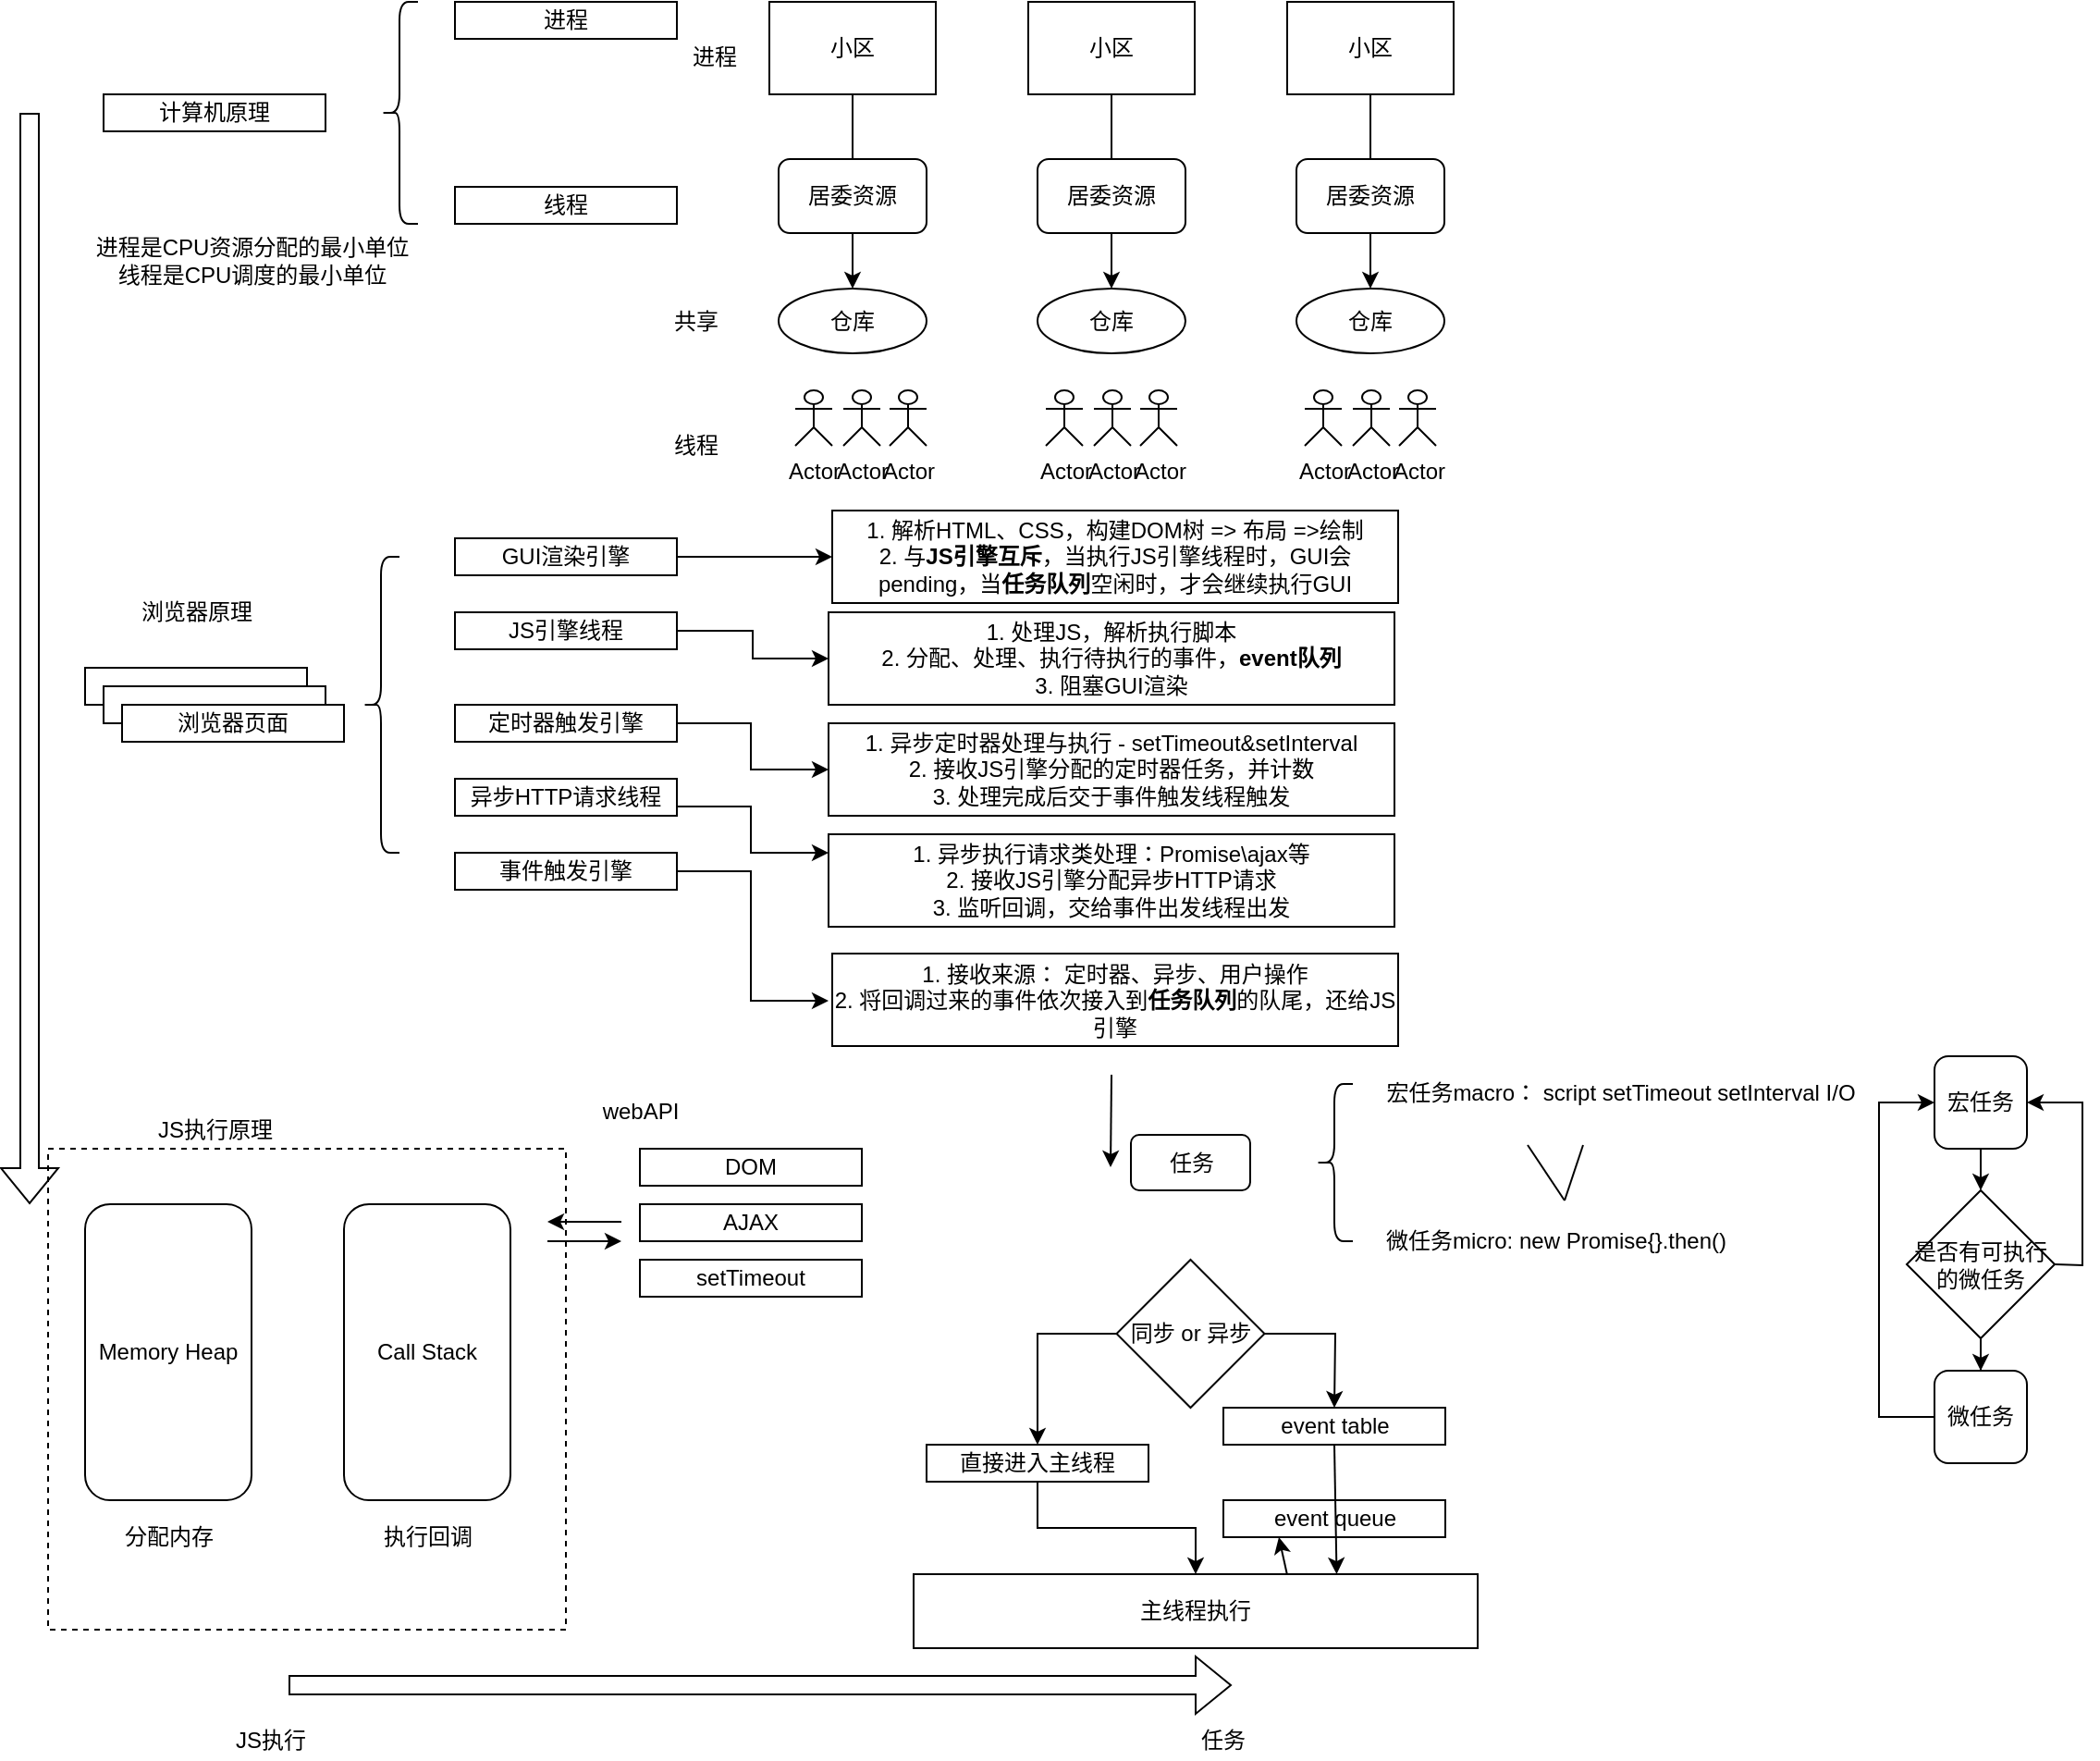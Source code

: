 <mxfile version="17.2.4" type="device"><diagram id="He9vBWbcdAwZbw53MV5B" name="Page-1"><mxGraphModel dx="1599" dy="450" grid="1" gridSize="10" guides="1" tooltips="1" connect="1" arrows="1" fold="1" page="1" pageScale="1" pageWidth="827" pageHeight="1169" math="0" shadow="0"><root><mxCell id="0"/><mxCell id="1" parent="0"/><mxCell id="5d97hB81MsjKIAve_wqt-58" value="" style="rounded=0;whiteSpace=wrap;html=1;dashed=1;" vertex="1" parent="1"><mxGeometry x="-10" y="640" width="280" height="260" as="geometry"/></mxCell><mxCell id="5d97hB81MsjKIAve_wqt-1" value="计算机原理" style="rounded=0;whiteSpace=wrap;html=1;" vertex="1" parent="1"><mxGeometry x="20" y="70" width="120" height="20" as="geometry"/></mxCell><mxCell id="5d97hB81MsjKIAve_wqt-2" value="" style="shape=curlyBracket;whiteSpace=wrap;html=1;rounded=1;" vertex="1" parent="1"><mxGeometry x="170" y="20" width="20" height="120" as="geometry"/></mxCell><mxCell id="5d97hB81MsjKIAve_wqt-3" value="进程" style="rounded=0;whiteSpace=wrap;html=1;" vertex="1" parent="1"><mxGeometry x="210" y="20" width="120" height="20" as="geometry"/></mxCell><mxCell id="5d97hB81MsjKIAve_wqt-4" value="线程" style="rounded=0;whiteSpace=wrap;html=1;" vertex="1" parent="1"><mxGeometry x="210" y="120" width="120" height="20" as="geometry"/></mxCell><mxCell id="5d97hB81MsjKIAve_wqt-5" value="进程是CPU资源分配的最小单位&lt;br&gt;线程是CPU调度的最小单位" style="text;html=1;align=center;verticalAlign=middle;resizable=0;points=[];autosize=1;strokeColor=none;fillColor=none;" vertex="1" parent="1"><mxGeometry x="10" y="145" width="180" height="30" as="geometry"/></mxCell><mxCell id="5d97hB81MsjKIAve_wqt-24" value="" style="edgeStyle=orthogonalEdgeStyle;rounded=0;orthogonalLoop=1;jettySize=auto;html=1;" edge="1" parent="1" source="5d97hB81MsjKIAve_wqt-6" target="5d97hB81MsjKIAve_wqt-12"><mxGeometry relative="1" as="geometry"/></mxCell><mxCell id="5d97hB81MsjKIAve_wqt-6" value="小区" style="rounded=0;whiteSpace=wrap;html=1;" vertex="1" parent="1"><mxGeometry x="380" y="20" width="90" height="50" as="geometry"/></mxCell><mxCell id="5d97hB81MsjKIAve_wqt-25" value="" style="edgeStyle=orthogonalEdgeStyle;rounded=0;orthogonalLoop=1;jettySize=auto;html=1;" edge="1" parent="1" source="5d97hB81MsjKIAve_wqt-7" target="5d97hB81MsjKIAve_wqt-13"><mxGeometry relative="1" as="geometry"/></mxCell><mxCell id="5d97hB81MsjKIAve_wqt-7" value="小区" style="rounded=0;whiteSpace=wrap;html=1;" vertex="1" parent="1"><mxGeometry x="520" y="20" width="90" height="50" as="geometry"/></mxCell><mxCell id="5d97hB81MsjKIAve_wqt-26" value="" style="edgeStyle=orthogonalEdgeStyle;rounded=0;orthogonalLoop=1;jettySize=auto;html=1;" edge="1" parent="1" source="5d97hB81MsjKIAve_wqt-8" target="5d97hB81MsjKIAve_wqt-14"><mxGeometry relative="1" as="geometry"/></mxCell><mxCell id="5d97hB81MsjKIAve_wqt-8" value="小区" style="rounded=0;whiteSpace=wrap;html=1;" vertex="1" parent="1"><mxGeometry x="660" y="20" width="90" height="50" as="geometry"/></mxCell><mxCell id="5d97hB81MsjKIAve_wqt-9" value="居委资源" style="rounded=1;whiteSpace=wrap;html=1;" vertex="1" parent="1"><mxGeometry x="385" y="105" width="80" height="40" as="geometry"/></mxCell><mxCell id="5d97hB81MsjKIAve_wqt-10" value="居委资源" style="rounded=1;whiteSpace=wrap;html=1;" vertex="1" parent="1"><mxGeometry x="525" y="105" width="80" height="40" as="geometry"/></mxCell><mxCell id="5d97hB81MsjKIAve_wqt-11" value="居委资源" style="rounded=1;whiteSpace=wrap;html=1;" vertex="1" parent="1"><mxGeometry x="665" y="105" width="80" height="40" as="geometry"/></mxCell><mxCell id="5d97hB81MsjKIAve_wqt-12" value="仓库" style="ellipse;whiteSpace=wrap;html=1;" vertex="1" parent="1"><mxGeometry x="385" y="175" width="80" height="35" as="geometry"/></mxCell><mxCell id="5d97hB81MsjKIAve_wqt-13" value="仓库" style="ellipse;whiteSpace=wrap;html=1;" vertex="1" parent="1"><mxGeometry x="525" y="175" width="80" height="35" as="geometry"/></mxCell><mxCell id="5d97hB81MsjKIAve_wqt-14" value="仓库" style="ellipse;whiteSpace=wrap;html=1;" vertex="1" parent="1"><mxGeometry x="665" y="175" width="80" height="35" as="geometry"/></mxCell><mxCell id="5d97hB81MsjKIAve_wqt-15" value="Actor" style="shape=umlActor;verticalLabelPosition=bottom;verticalAlign=top;html=1;outlineConnect=0;" vertex="1" parent="1"><mxGeometry x="394" y="230" width="20" height="30" as="geometry"/></mxCell><mxCell id="5d97hB81MsjKIAve_wqt-16" value="Actor" style="shape=umlActor;verticalLabelPosition=bottom;verticalAlign=top;html=1;outlineConnect=0;" vertex="1" parent="1"><mxGeometry x="420" y="230" width="20" height="30" as="geometry"/></mxCell><mxCell id="5d97hB81MsjKIAve_wqt-17" value="Actor" style="shape=umlActor;verticalLabelPosition=bottom;verticalAlign=top;html=1;outlineConnect=0;" vertex="1" parent="1"><mxGeometry x="445" y="230" width="20" height="30" as="geometry"/></mxCell><mxCell id="5d97hB81MsjKIAve_wqt-18" value="Actor" style="shape=umlActor;verticalLabelPosition=bottom;verticalAlign=top;html=1;outlineConnect=0;" vertex="1" parent="1"><mxGeometry x="529.5" y="230" width="20" height="30" as="geometry"/></mxCell><mxCell id="5d97hB81MsjKIAve_wqt-19" value="Actor" style="shape=umlActor;verticalLabelPosition=bottom;verticalAlign=top;html=1;outlineConnect=0;" vertex="1" parent="1"><mxGeometry x="555.5" y="230" width="20" height="30" as="geometry"/></mxCell><mxCell id="5d97hB81MsjKIAve_wqt-20" value="Actor" style="shape=umlActor;verticalLabelPosition=bottom;verticalAlign=top;html=1;outlineConnect=0;" vertex="1" parent="1"><mxGeometry x="580.5" y="230" width="20" height="30" as="geometry"/></mxCell><mxCell id="5d97hB81MsjKIAve_wqt-21" value="Actor" style="shape=umlActor;verticalLabelPosition=bottom;verticalAlign=top;html=1;outlineConnect=0;" vertex="1" parent="1"><mxGeometry x="669.5" y="230" width="20" height="30" as="geometry"/></mxCell><mxCell id="5d97hB81MsjKIAve_wqt-22" value="Actor" style="shape=umlActor;verticalLabelPosition=bottom;verticalAlign=top;html=1;outlineConnect=0;" vertex="1" parent="1"><mxGeometry x="695.5" y="230" width="20" height="30" as="geometry"/></mxCell><mxCell id="5d97hB81MsjKIAve_wqt-23" value="Actor" style="shape=umlActor;verticalLabelPosition=bottom;verticalAlign=top;html=1;outlineConnect=0;" vertex="1" parent="1"><mxGeometry x="720.5" y="230" width="20" height="30" as="geometry"/></mxCell><mxCell id="5d97hB81MsjKIAve_wqt-27" value="线程" style="text;html=1;align=center;verticalAlign=middle;resizable=0;points=[];autosize=1;strokeColor=none;fillColor=none;" vertex="1" parent="1"><mxGeometry x="320" y="250" width="40" height="20" as="geometry"/></mxCell><mxCell id="5d97hB81MsjKIAve_wqt-28" value="共享" style="text;html=1;align=center;verticalAlign=middle;resizable=0;points=[];autosize=1;strokeColor=none;fillColor=none;" vertex="1" parent="1"><mxGeometry x="320" y="182.5" width="40" height="20" as="geometry"/></mxCell><mxCell id="5d97hB81MsjKIAve_wqt-29" value="进程" style="text;html=1;align=center;verticalAlign=middle;resizable=0;points=[];autosize=1;strokeColor=none;fillColor=none;" vertex="1" parent="1"><mxGeometry x="330" y="40" width="40" height="20" as="geometry"/></mxCell><mxCell id="5d97hB81MsjKIAve_wqt-30" value="" style="rounded=0;whiteSpace=wrap;html=1;" vertex="1" parent="1"><mxGeometry x="10" y="380" width="120" height="20" as="geometry"/></mxCell><mxCell id="5d97hB81MsjKIAve_wqt-31" value="浏览器原理" style="text;html=1;align=center;verticalAlign=middle;resizable=0;points=[];autosize=1;strokeColor=none;fillColor=none;" vertex="1" parent="1"><mxGeometry x="30" y="340" width="80" height="20" as="geometry"/></mxCell><mxCell id="5d97hB81MsjKIAve_wqt-32" value="" style="rounded=0;whiteSpace=wrap;html=1;" vertex="1" parent="1"><mxGeometry x="20" y="390" width="120" height="20" as="geometry"/></mxCell><mxCell id="5d97hB81MsjKIAve_wqt-33" value="浏览器页面" style="rounded=0;whiteSpace=wrap;html=1;" vertex="1" parent="1"><mxGeometry x="30" y="400" width="120" height="20" as="geometry"/></mxCell><mxCell id="5d97hB81MsjKIAve_wqt-34" value="" style="shape=curlyBracket;whiteSpace=wrap;html=1;rounded=1;" vertex="1" parent="1"><mxGeometry x="160" y="320" width="20" height="160" as="geometry"/></mxCell><mxCell id="5d97hB81MsjKIAve_wqt-41" value="" style="edgeStyle=orthogonalEdgeStyle;rounded=0;orthogonalLoop=1;jettySize=auto;html=1;" edge="1" parent="1" source="5d97hB81MsjKIAve_wqt-35" target="5d97hB81MsjKIAve_wqt-40"><mxGeometry relative="1" as="geometry"/></mxCell><mxCell id="5d97hB81MsjKIAve_wqt-35" value="GUI渲染引擎" style="rounded=0;whiteSpace=wrap;html=1;" vertex="1" parent="1"><mxGeometry x="210" y="310" width="120" height="20" as="geometry"/></mxCell><mxCell id="5d97hB81MsjKIAve_wqt-43" value="" style="edgeStyle=orthogonalEdgeStyle;rounded=0;orthogonalLoop=1;jettySize=auto;html=1;" edge="1" parent="1" source="5d97hB81MsjKIAve_wqt-36" target="5d97hB81MsjKIAve_wqt-42"><mxGeometry relative="1" as="geometry"/></mxCell><mxCell id="5d97hB81MsjKIAve_wqt-36" value="JS引擎线程" style="rounded=0;whiteSpace=wrap;html=1;" vertex="1" parent="1"><mxGeometry x="210" y="350" width="120" height="20" as="geometry"/></mxCell><mxCell id="5d97hB81MsjKIAve_wqt-37" value="定时器触发引擎" style="rounded=0;whiteSpace=wrap;html=1;" vertex="1" parent="1"><mxGeometry x="210" y="400" width="120" height="20" as="geometry"/></mxCell><mxCell id="5d97hB81MsjKIAve_wqt-38" value="异步HTTP请求线程" style="rounded=0;whiteSpace=wrap;html=1;" vertex="1" parent="1"><mxGeometry x="210" y="440" width="120" height="20" as="geometry"/></mxCell><mxCell id="5d97hB81MsjKIAve_wqt-39" value="事件触发引擎" style="rounded=0;whiteSpace=wrap;html=1;" vertex="1" parent="1"><mxGeometry x="210" y="480" width="120" height="20" as="geometry"/></mxCell><mxCell id="5d97hB81MsjKIAve_wqt-40" value="1. 解析HTML、CSS，构建DOM树 =&amp;gt; 布局 =&amp;gt;绘制&lt;br&gt;2. 与&lt;b&gt;JS引擎互斥&lt;/b&gt;，当执行JS引擎线程时，GUI会pending，当&lt;b&gt;任务队列&lt;/b&gt;空闲时，才会继续执行GUI" style="rounded=0;whiteSpace=wrap;html=1;" vertex="1" parent="1"><mxGeometry x="414" y="295" width="306" height="50" as="geometry"/></mxCell><mxCell id="5d97hB81MsjKIAve_wqt-42" value="1. 处理JS，解析执行脚本&lt;br&gt;2. 分配、处理、执行待执行的事件，&lt;b&gt;event队列&lt;/b&gt;&lt;br&gt;3. 阻塞GUI渲染" style="rounded=0;whiteSpace=wrap;html=1;" vertex="1" parent="1"><mxGeometry x="412" y="350" width="306" height="50" as="geometry"/></mxCell><mxCell id="5d97hB81MsjKIAve_wqt-44" value="1. 异步定时器处理与执行 - setTimeout&amp;amp;setInterval&lt;br&gt;2. 接收JS引擎分配的定时器任务，并计数&lt;br&gt;3. 处理完成后交于事件触发线程触发" style="rounded=0;whiteSpace=wrap;html=1;" vertex="1" parent="1"><mxGeometry x="412" y="410" width="306" height="50" as="geometry"/></mxCell><mxCell id="5d97hB81MsjKIAve_wqt-45" value="" style="endArrow=classic;html=1;rounded=0;exitX=1;exitY=0.5;exitDx=0;exitDy=0;entryX=0;entryY=0.5;entryDx=0;entryDy=0;" edge="1" parent="1" source="5d97hB81MsjKIAve_wqt-37" target="5d97hB81MsjKIAve_wqt-44"><mxGeometry width="50" height="50" relative="1" as="geometry"><mxPoint x="460" y="430" as="sourcePoint"/><mxPoint x="510" y="380" as="targetPoint"/><Array as="points"><mxPoint x="370" y="410"/><mxPoint x="370" y="435"/></Array></mxGeometry></mxCell><mxCell id="5d97hB81MsjKIAve_wqt-46" value="1. 异步执行请求类处理：Promise\ajax等&lt;br&gt;2. 接收JS引擎分配异步HTTP请求&lt;br&gt;3. 监听回调，交给事件出发线程出发" style="rounded=0;whiteSpace=wrap;html=1;" vertex="1" parent="1"><mxGeometry x="412" y="470" width="306" height="50" as="geometry"/></mxCell><mxCell id="5d97hB81MsjKIAve_wqt-47" value="" style="endArrow=classic;html=1;rounded=0;exitX=1;exitY=0.5;exitDx=0;exitDy=0;entryX=0;entryY=0.5;entryDx=0;entryDy=0;" edge="1" parent="1"><mxGeometry width="50" height="50" relative="1" as="geometry"><mxPoint x="330" y="455" as="sourcePoint"/><mxPoint x="412" y="480" as="targetPoint"/><Array as="points"><mxPoint x="370" y="455"/><mxPoint x="370" y="480"/></Array></mxGeometry></mxCell><mxCell id="5d97hB81MsjKIAve_wqt-48" value="1. 接收来源： 定时器、异步、用户操作&lt;br&gt;2. 将回调过来的事件依次接入到&lt;b&gt;任务队列&lt;/b&gt;的队尾，还给JS引擎" style="rounded=0;whiteSpace=wrap;html=1;" vertex="1" parent="1"><mxGeometry x="414" y="534.5" width="306" height="50" as="geometry"/></mxCell><mxCell id="5d97hB81MsjKIAve_wqt-49" value="" style="endArrow=classic;html=1;rounded=0;exitX=1;exitY=0.5;exitDx=0;exitDy=0;" edge="1" parent="1"><mxGeometry width="50" height="50" relative="1" as="geometry"><mxPoint x="330" y="490" as="sourcePoint"/><mxPoint x="412" y="560" as="targetPoint"/><Array as="points"><mxPoint x="370" y="490"/><mxPoint x="370" y="560"/></Array></mxGeometry></mxCell><mxCell id="5d97hB81MsjKIAve_wqt-50" value="JS执行原理" style="text;html=1;align=center;verticalAlign=middle;resizable=0;points=[];autosize=1;strokeColor=none;fillColor=none;" vertex="1" parent="1"><mxGeometry x="40" y="620" width="80" height="20" as="geometry"/></mxCell><mxCell id="5d97hB81MsjKIAve_wqt-52" value="" style="shape=flexArrow;endArrow=classic;html=1;rounded=0;" edge="1" parent="1"><mxGeometry width="50" height="50" relative="1" as="geometry"><mxPoint x="-20" y="80" as="sourcePoint"/><mxPoint x="-20" y="670" as="targetPoint"/></mxGeometry></mxCell><mxCell id="5d97hB81MsjKIAve_wqt-53" value="Memory Heap" style="rounded=1;whiteSpace=wrap;html=1;" vertex="1" parent="1"><mxGeometry x="10" y="670" width="90" height="160" as="geometry"/></mxCell><mxCell id="5d97hB81MsjKIAve_wqt-54" value="分配内存" style="text;html=1;align=center;verticalAlign=middle;resizable=0;points=[];autosize=1;strokeColor=none;fillColor=none;" vertex="1" parent="1"><mxGeometry x="25" y="840" width="60" height="20" as="geometry"/></mxCell><mxCell id="5d97hB81MsjKIAve_wqt-55" value="Call Stack" style="rounded=1;whiteSpace=wrap;html=1;" vertex="1" parent="1"><mxGeometry x="150" y="670" width="90" height="160" as="geometry"/></mxCell><mxCell id="5d97hB81MsjKIAve_wqt-57" value="执行回调" style="text;html=1;align=center;verticalAlign=middle;resizable=0;points=[];autosize=1;strokeColor=none;fillColor=none;" vertex="1" parent="1"><mxGeometry x="165" y="840" width="60" height="20" as="geometry"/></mxCell><mxCell id="5d97hB81MsjKIAve_wqt-59" value="webAPI" style="text;html=1;align=center;verticalAlign=middle;resizable=0;points=[];autosize=1;strokeColor=none;fillColor=none;" vertex="1" parent="1"><mxGeometry x="280" y="610" width="60" height="20" as="geometry"/></mxCell><mxCell id="5d97hB81MsjKIAve_wqt-61" value="DOM" style="rounded=0;whiteSpace=wrap;html=1;" vertex="1" parent="1"><mxGeometry x="310" y="640" width="120" height="20" as="geometry"/></mxCell><mxCell id="5d97hB81MsjKIAve_wqt-62" value="AJAX" style="rounded=0;whiteSpace=wrap;html=1;" vertex="1" parent="1"><mxGeometry x="310" y="670" width="120" height="20" as="geometry"/></mxCell><mxCell id="5d97hB81MsjKIAve_wqt-63" value="setTimeout" style="rounded=0;whiteSpace=wrap;html=1;" vertex="1" parent="1"><mxGeometry x="310" y="700" width="120" height="20" as="geometry"/></mxCell><mxCell id="5d97hB81MsjKIAve_wqt-66" value="" style="endArrow=classic;html=1;rounded=0;" edge="1" parent="1"><mxGeometry width="50" height="50" relative="1" as="geometry"><mxPoint x="300" y="679.5" as="sourcePoint"/><mxPoint x="260" y="679.5" as="targetPoint"/></mxGeometry></mxCell><mxCell id="5d97hB81MsjKIAve_wqt-67" value="" style="endArrow=classic;html=1;rounded=0;" edge="1" parent="1"><mxGeometry width="50" height="50" relative="1" as="geometry"><mxPoint x="260" y="690" as="sourcePoint"/><mxPoint x="300" y="690" as="targetPoint"/></mxGeometry></mxCell><mxCell id="5d97hB81MsjKIAve_wqt-68" value="" style="shape=flexArrow;endArrow=classic;html=1;rounded=0;" edge="1" parent="1"><mxGeometry width="50" height="50" relative="1" as="geometry"><mxPoint x="120" y="930" as="sourcePoint"/><mxPoint x="630" y="930" as="targetPoint"/></mxGeometry></mxCell><mxCell id="5d97hB81MsjKIAve_wqt-69" value="JS执行" style="text;html=1;align=center;verticalAlign=middle;resizable=0;points=[];autosize=1;strokeColor=none;fillColor=none;" vertex="1" parent="1"><mxGeometry x="85" y="950" width="50" height="20" as="geometry"/></mxCell><mxCell id="5d97hB81MsjKIAve_wqt-70" value="任务" style="text;html=1;align=center;verticalAlign=middle;resizable=0;points=[];autosize=1;strokeColor=none;fillColor=none;" vertex="1" parent="1"><mxGeometry x="605" y="950" width="40" height="20" as="geometry"/></mxCell><mxCell id="5d97hB81MsjKIAve_wqt-71" value="任务" style="rounded=1;whiteSpace=wrap;html=1;" vertex="1" parent="1"><mxGeometry x="575.5" y="632.5" width="64.5" height="30" as="geometry"/></mxCell><mxCell id="5d97hB81MsjKIAve_wqt-72" value="" style="shape=curlyBracket;whiteSpace=wrap;html=1;rounded=1;" vertex="1" parent="1"><mxGeometry x="675.5" y="605" width="20" height="85" as="geometry"/></mxCell><mxCell id="5d97hB81MsjKIAve_wqt-73" value="宏任务macro： script setTimeout setInterval I/O" style="text;html=1;align=center;verticalAlign=middle;resizable=0;points=[];autosize=1;strokeColor=none;fillColor=none;" vertex="1" parent="1"><mxGeometry x="705" y="600" width="270" height="20" as="geometry"/></mxCell><mxCell id="5d97hB81MsjKIAve_wqt-74" value="微任务micro: new Promise{}.then()" style="text;html=1;align=center;verticalAlign=middle;resizable=0;points=[];autosize=1;strokeColor=none;fillColor=none;" vertex="1" parent="1"><mxGeometry x="705" y="680" width="200" height="20" as="geometry"/></mxCell><mxCell id="5d97hB81MsjKIAve_wqt-75" value="" style="endArrow=none;html=1;rounded=0;" edge="1" parent="1"><mxGeometry width="50" height="50" relative="1" as="geometry"><mxPoint x="810" y="668" as="sourcePoint"/><mxPoint x="820" y="638" as="targetPoint"/></mxGeometry></mxCell><mxCell id="5d97hB81MsjKIAve_wqt-76" value="" style="endArrow=none;html=1;rounded=0;" edge="1" parent="1"><mxGeometry width="50" height="50" relative="1" as="geometry"><mxPoint x="810" y="668" as="sourcePoint"/><mxPoint x="790" y="638" as="targetPoint"/></mxGeometry></mxCell><mxCell id="5d97hB81MsjKIAve_wqt-79" value="" style="edgeStyle=orthogonalEdgeStyle;rounded=0;orthogonalLoop=1;jettySize=auto;html=1;" edge="1" parent="1" source="5d97hB81MsjKIAve_wqt-77" target="5d97hB81MsjKIAve_wqt-78"><mxGeometry relative="1" as="geometry"/></mxCell><mxCell id="5d97hB81MsjKIAve_wqt-77" value="宏任务" style="rounded=1;whiteSpace=wrap;html=1;" vertex="1" parent="1"><mxGeometry x="1010" y="590" width="50" height="50" as="geometry"/></mxCell><mxCell id="5d97hB81MsjKIAve_wqt-81" value="" style="edgeStyle=orthogonalEdgeStyle;rounded=0;orthogonalLoop=1;jettySize=auto;html=1;" edge="1" parent="1" source="5d97hB81MsjKIAve_wqt-78" target="5d97hB81MsjKIAve_wqt-80"><mxGeometry relative="1" as="geometry"/></mxCell><mxCell id="5d97hB81MsjKIAve_wqt-78" value="是否有可执行的微任务" style="rhombus;whiteSpace=wrap;html=1;" vertex="1" parent="1"><mxGeometry x="995" y="662.5" width="80" height="80" as="geometry"/></mxCell><mxCell id="5d97hB81MsjKIAve_wqt-80" value="微任务" style="rounded=1;whiteSpace=wrap;html=1;" vertex="1" parent="1"><mxGeometry x="1010" y="760" width="50" height="50" as="geometry"/></mxCell><mxCell id="5d97hB81MsjKIAve_wqt-82" value="" style="endArrow=classic;html=1;rounded=0;exitX=0;exitY=0.5;exitDx=0;exitDy=0;entryX=0;entryY=0.5;entryDx=0;entryDy=0;" edge="1" parent="1" source="5d97hB81MsjKIAve_wqt-80" target="5d97hB81MsjKIAve_wqt-77"><mxGeometry width="50" height="50" relative="1" as="geometry"><mxPoint x="860" y="730" as="sourcePoint"/><mxPoint x="910" y="680" as="targetPoint"/><Array as="points"><mxPoint x="980" y="785"/><mxPoint x="980" y="615"/></Array></mxGeometry></mxCell><mxCell id="5d97hB81MsjKIAve_wqt-84" value="" style="endArrow=classic;html=1;rounded=0;exitX=1;exitY=0.5;exitDx=0;exitDy=0;entryX=1;entryY=0.5;entryDx=0;entryDy=0;" edge="1" parent="1" source="5d97hB81MsjKIAve_wqt-78" target="5d97hB81MsjKIAve_wqt-77"><mxGeometry width="50" height="50" relative="1" as="geometry"><mxPoint x="860" y="730" as="sourcePoint"/><mxPoint x="910" y="680" as="targetPoint"/><Array as="points"><mxPoint x="1090" y="703"/><mxPoint x="1090" y="615"/></Array></mxGeometry></mxCell><mxCell id="5d97hB81MsjKIAve_wqt-85" value="同步 or 异步" style="rhombus;whiteSpace=wrap;html=1;" vertex="1" parent="1"><mxGeometry x="567.75" y="700" width="80" height="80" as="geometry"/></mxCell><mxCell id="5d97hB81MsjKIAve_wqt-91" value="" style="edgeStyle=orthogonalEdgeStyle;rounded=0;orthogonalLoop=1;jettySize=auto;html=1;" edge="1" parent="1" source="5d97hB81MsjKIAve_wqt-86" target="5d97hB81MsjKIAve_wqt-89"><mxGeometry relative="1" as="geometry"/></mxCell><mxCell id="5d97hB81MsjKIAve_wqt-86" value="直接进入主线程" style="rounded=0;whiteSpace=wrap;html=1;" vertex="1" parent="1"><mxGeometry x="465" y="800" width="120" height="20" as="geometry"/></mxCell><mxCell id="5d97hB81MsjKIAve_wqt-87" value="event table" style="rounded=0;whiteSpace=wrap;html=1;" vertex="1" parent="1"><mxGeometry x="625.5" y="780" width="120" height="20" as="geometry"/></mxCell><mxCell id="5d97hB81MsjKIAve_wqt-88" value="event queue" style="rounded=0;whiteSpace=wrap;html=1;" vertex="1" parent="1"><mxGeometry x="625.5" y="830" width="120" height="20" as="geometry"/></mxCell><mxCell id="5d97hB81MsjKIAve_wqt-89" value="主线程执行" style="rounded=0;whiteSpace=wrap;html=1;" vertex="1" parent="1"><mxGeometry x="458" y="870" width="305" height="40" as="geometry"/></mxCell><mxCell id="5d97hB81MsjKIAve_wqt-90" value="" style="endArrow=classic;html=1;rounded=0;exitX=0;exitY=0.5;exitDx=0;exitDy=0;entryX=0.5;entryY=0;entryDx=0;entryDy=0;" edge="1" parent="1" source="5d97hB81MsjKIAve_wqt-85" target="5d97hB81MsjKIAve_wqt-86"><mxGeometry width="50" height="50" relative="1" as="geometry"><mxPoint x="540" y="820" as="sourcePoint"/><mxPoint x="590" y="770" as="targetPoint"/><Array as="points"><mxPoint x="525" y="740"/></Array></mxGeometry></mxCell><mxCell id="5d97hB81MsjKIAve_wqt-92" value="" style="endArrow=classic;html=1;rounded=0;exitX=1;exitY=0.5;exitDx=0;exitDy=0;entryX=0.5;entryY=0;entryDx=0;entryDy=0;" edge="1" parent="1" source="5d97hB81MsjKIAve_wqt-85" target="5d97hB81MsjKIAve_wqt-87"><mxGeometry width="50" height="50" relative="1" as="geometry"><mxPoint x="540" y="820" as="sourcePoint"/><mxPoint x="590" y="770" as="targetPoint"/><Array as="points"><mxPoint x="686" y="740"/></Array></mxGeometry></mxCell><mxCell id="5d97hB81MsjKIAve_wqt-94" value="" style="endArrow=classic;html=1;rounded=0;exitX=0.5;exitY=1;exitDx=0;exitDy=0;entryX=0.75;entryY=0;entryDx=0;entryDy=0;" edge="1" parent="1" source="5d97hB81MsjKIAve_wqt-87" target="5d97hB81MsjKIAve_wqt-89"><mxGeometry width="50" height="50" relative="1" as="geometry"><mxPoint x="540" y="820" as="sourcePoint"/><mxPoint x="590" y="770" as="targetPoint"/></mxGeometry></mxCell><mxCell id="5d97hB81MsjKIAve_wqt-95" value="" style="endArrow=classic;html=1;rounded=0;exitX=0.662;exitY=0;exitDx=0;exitDy=0;exitPerimeter=0;entryX=0.25;entryY=1;entryDx=0;entryDy=0;" edge="1" parent="1" source="5d97hB81MsjKIAve_wqt-89" target="5d97hB81MsjKIAve_wqt-88"><mxGeometry width="50" height="50" relative="1" as="geometry"><mxPoint x="540" y="820" as="sourcePoint"/><mxPoint x="590" y="770" as="targetPoint"/></mxGeometry></mxCell><mxCell id="5d97hB81MsjKIAve_wqt-98" value="" style="endArrow=classic;html=1;rounded=0;" edge="1" parent="1"><mxGeometry width="50" height="50" relative="1" as="geometry"><mxPoint x="565" y="600" as="sourcePoint"/><mxPoint x="564.5" y="650" as="targetPoint"/></mxGeometry></mxCell></root></mxGraphModel></diagram></mxfile>